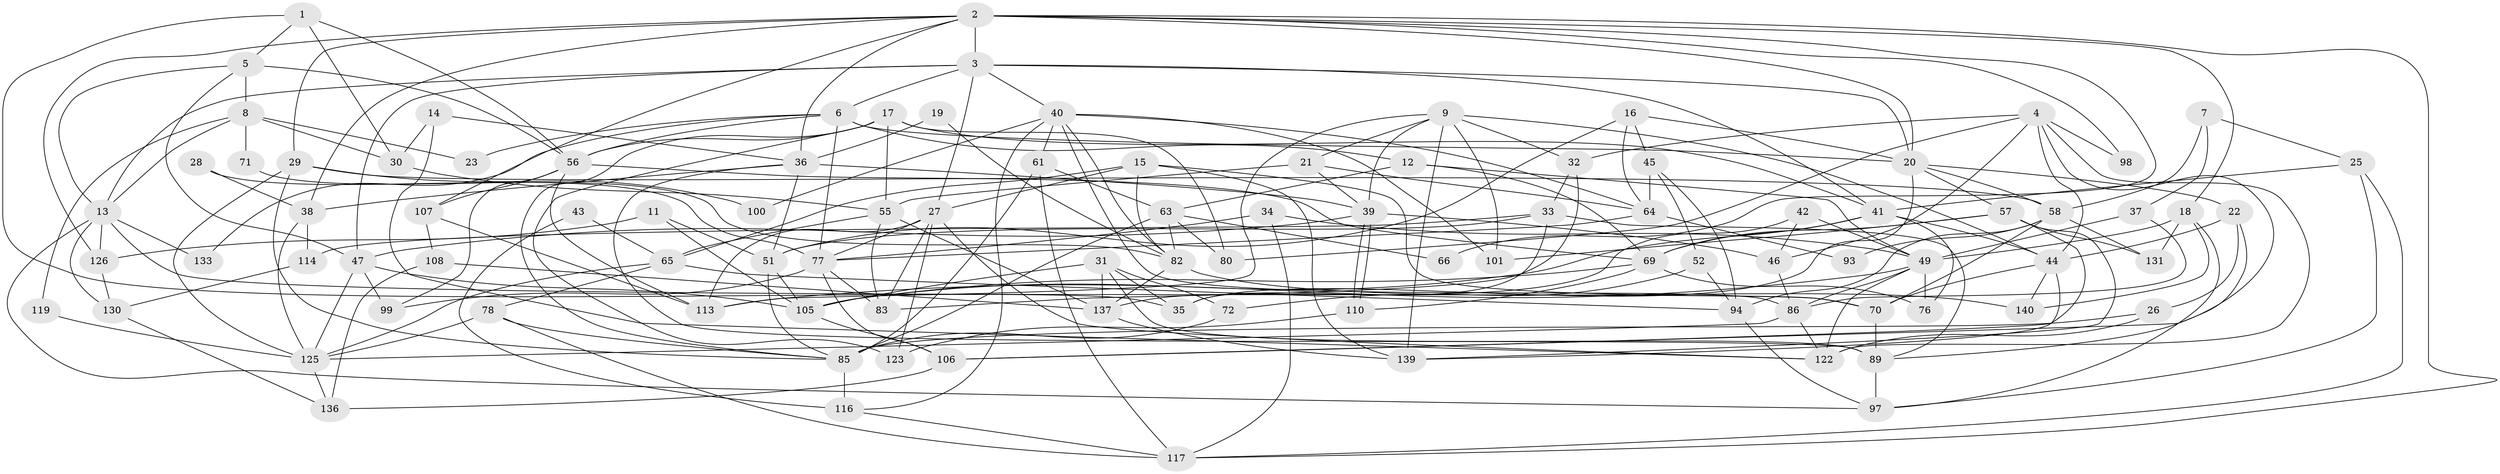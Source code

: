 // Generated by graph-tools (version 1.1) at 2025/23/03/03/25 07:23:59]
// undirected, 98 vertices, 237 edges
graph export_dot {
graph [start="1"]
  node [color=gray90,style=filled];
  1 [super="+104"];
  2 [super="+129"];
  3 [super="+134"];
  4 [super="+67"];
  5;
  6 [super="+10"];
  7;
  8 [super="+68"];
  9 [super="+50"];
  11;
  12 [super="+24"];
  13 [super="+109"];
  14;
  15 [super="+59"];
  16;
  17 [super="+53"];
  18 [super="+48"];
  19;
  20 [super="+75"];
  21;
  22;
  23;
  25 [super="+103"];
  26;
  27 [super="+124"];
  28;
  29;
  30;
  31;
  32 [super="+54"];
  33 [super="+138"];
  34;
  35;
  36 [super="+74"];
  37;
  38 [super="+60"];
  39;
  40 [super="+95"];
  41 [super="+92"];
  42 [super="+91"];
  43;
  44 [super="+62"];
  45;
  46;
  47 [super="+84"];
  49 [super="+96"];
  51 [super="+115"];
  52;
  55;
  56 [super="+120"];
  57 [super="+88"];
  58 [super="+73"];
  61;
  63 [super="+128"];
  64 [super="+81"];
  65 [super="+135"];
  66;
  69;
  70;
  71;
  72;
  76;
  77 [super="+90"];
  78 [super="+79"];
  80;
  82 [super="+102"];
  83;
  85 [super="+87"];
  86 [super="+127"];
  89 [super="+111"];
  93;
  94;
  97;
  98;
  99;
  100;
  101;
  105 [super="+112"];
  106 [super="+121"];
  107;
  108;
  110;
  113;
  114;
  116 [super="+118"];
  117;
  119;
  122;
  123;
  125 [super="+132"];
  126;
  130;
  131;
  133;
  136;
  137;
  139;
  140;
  1 -- 35;
  1 -- 5;
  1 -- 56;
  1 -- 30;
  2 -- 126;
  2 -- 29;
  2 -- 20;
  2 -- 38;
  2 -- 66;
  2 -- 98;
  2 -- 107;
  2 -- 18;
  2 -- 36;
  2 -- 117;
  2 -- 3;
  3 -- 13;
  3 -- 6;
  3 -- 40;
  3 -- 41;
  3 -- 47;
  3 -- 27;
  3 -- 20;
  4 -- 80;
  4 -- 46;
  4 -- 98;
  4 -- 122;
  4 -- 106;
  4 -- 44;
  4 -- 32;
  5 -- 56;
  5 -- 13;
  5 -- 47;
  5 -- 8;
  6 -- 12;
  6 -- 23;
  6 -- 133;
  6 -- 56;
  6 -- 20;
  6 -- 77;
  7 -- 58;
  7 -- 37;
  7 -- 25;
  8 -- 30;
  8 -- 13;
  8 -- 119;
  8 -- 71;
  8 -- 23;
  9 -- 113;
  9 -- 32;
  9 -- 139;
  9 -- 101;
  9 -- 21;
  9 -- 39;
  9 -- 44;
  11 -- 105;
  11 -- 126;
  11 -- 51;
  12 -- 69;
  12 -- 49;
  12 -- 63;
  13 -- 97;
  13 -- 70;
  13 -- 126;
  13 -- 130;
  13 -- 133;
  14 -- 122;
  14 -- 30;
  14 -- 36;
  15 -- 65;
  15 -- 70;
  15 -- 82;
  15 -- 27;
  15 -- 139;
  16 -- 64;
  16 -- 20;
  16 -- 45;
  16 -- 51;
  17 -- 55;
  17 -- 41;
  17 -- 80;
  17 -- 123;
  17 -- 85;
  17 -- 56;
  18 -- 97;
  18 -- 131;
  18 -- 140;
  18 -- 49;
  19 -- 82;
  19 -- 36;
  20 -- 22;
  20 -- 35;
  20 -- 57;
  20 -- 58;
  21 -- 55;
  21 -- 39;
  21 -- 64;
  22 -- 26;
  22 -- 44;
  22 -- 89;
  25 -- 117;
  25 -- 97;
  25 -- 41;
  26 -- 122;
  26 -- 85;
  27 -- 113;
  27 -- 83;
  27 -- 123;
  27 -- 122;
  27 -- 77;
  28 -- 77;
  28 -- 38;
  29 -- 85;
  29 -- 100;
  29 -- 125;
  29 -- 58;
  30 -- 55;
  31 -- 137;
  31 -- 35;
  31 -- 72;
  31 -- 89;
  31 -- 105;
  32 -- 83;
  32 -- 33;
  33 -- 35;
  33 -- 114;
  33 -- 89;
  33 -- 51;
  34 -- 117;
  34 -- 77;
  34 -- 49;
  36 -- 39;
  36 -- 38;
  36 -- 51;
  36 -- 89;
  37 -- 86;
  37 -- 49;
  38 -- 114;
  38 -- 125;
  39 -- 110;
  39 -- 110;
  39 -- 46;
  39 -- 47;
  40 -- 61;
  40 -- 116;
  40 -- 82;
  40 -- 100;
  40 -- 101;
  40 -- 86;
  40 -- 64;
  41 -- 76;
  41 -- 69;
  41 -- 105;
  41 -- 44;
  42 -- 46;
  42 -- 49;
  42 -- 137;
  43 -- 65;
  43 -- 116;
  44 -- 139;
  44 -- 140;
  44 -- 70;
  45 -- 64;
  45 -- 52;
  45 -- 94;
  46 -- 86;
  47 -- 99;
  47 -- 105;
  47 -- 125;
  49 -- 122;
  49 -- 113;
  49 -- 86;
  49 -- 76;
  51 -- 85;
  51 -- 105;
  52 -- 94;
  52 -- 72;
  55 -- 137;
  55 -- 83;
  55 -- 65;
  56 -- 69;
  56 -- 113;
  56 -- 99;
  56 -- 107;
  57 -- 106;
  57 -- 131;
  57 -- 139;
  57 -- 101;
  57 -- 69;
  58 -- 94;
  58 -- 70;
  58 -- 93;
  58 -- 131;
  61 -- 117;
  61 -- 63;
  61 -- 85;
  63 -- 82;
  63 -- 80;
  63 -- 66;
  63 -- 85;
  64 -- 93;
  64 -- 77;
  65 -- 125;
  65 -- 94;
  65 -- 78;
  69 -- 110;
  69 -- 76;
  69 -- 105;
  70 -- 89;
  71 -- 82;
  72 -- 85;
  77 -- 99;
  77 -- 83;
  77 -- 106;
  78 -- 117;
  78 -- 125;
  78 -- 85;
  82 -- 137;
  82 -- 140;
  85 -- 116 [weight=2];
  86 -- 122;
  86 -- 125;
  89 -- 97;
  94 -- 97;
  105 -- 106;
  106 -- 136;
  107 -- 108;
  107 -- 113;
  108 -- 137;
  108 -- 136;
  110 -- 123;
  114 -- 130;
  116 -- 117;
  119 -- 125;
  125 -- 136;
  126 -- 130;
  130 -- 136;
  137 -- 139;
}
